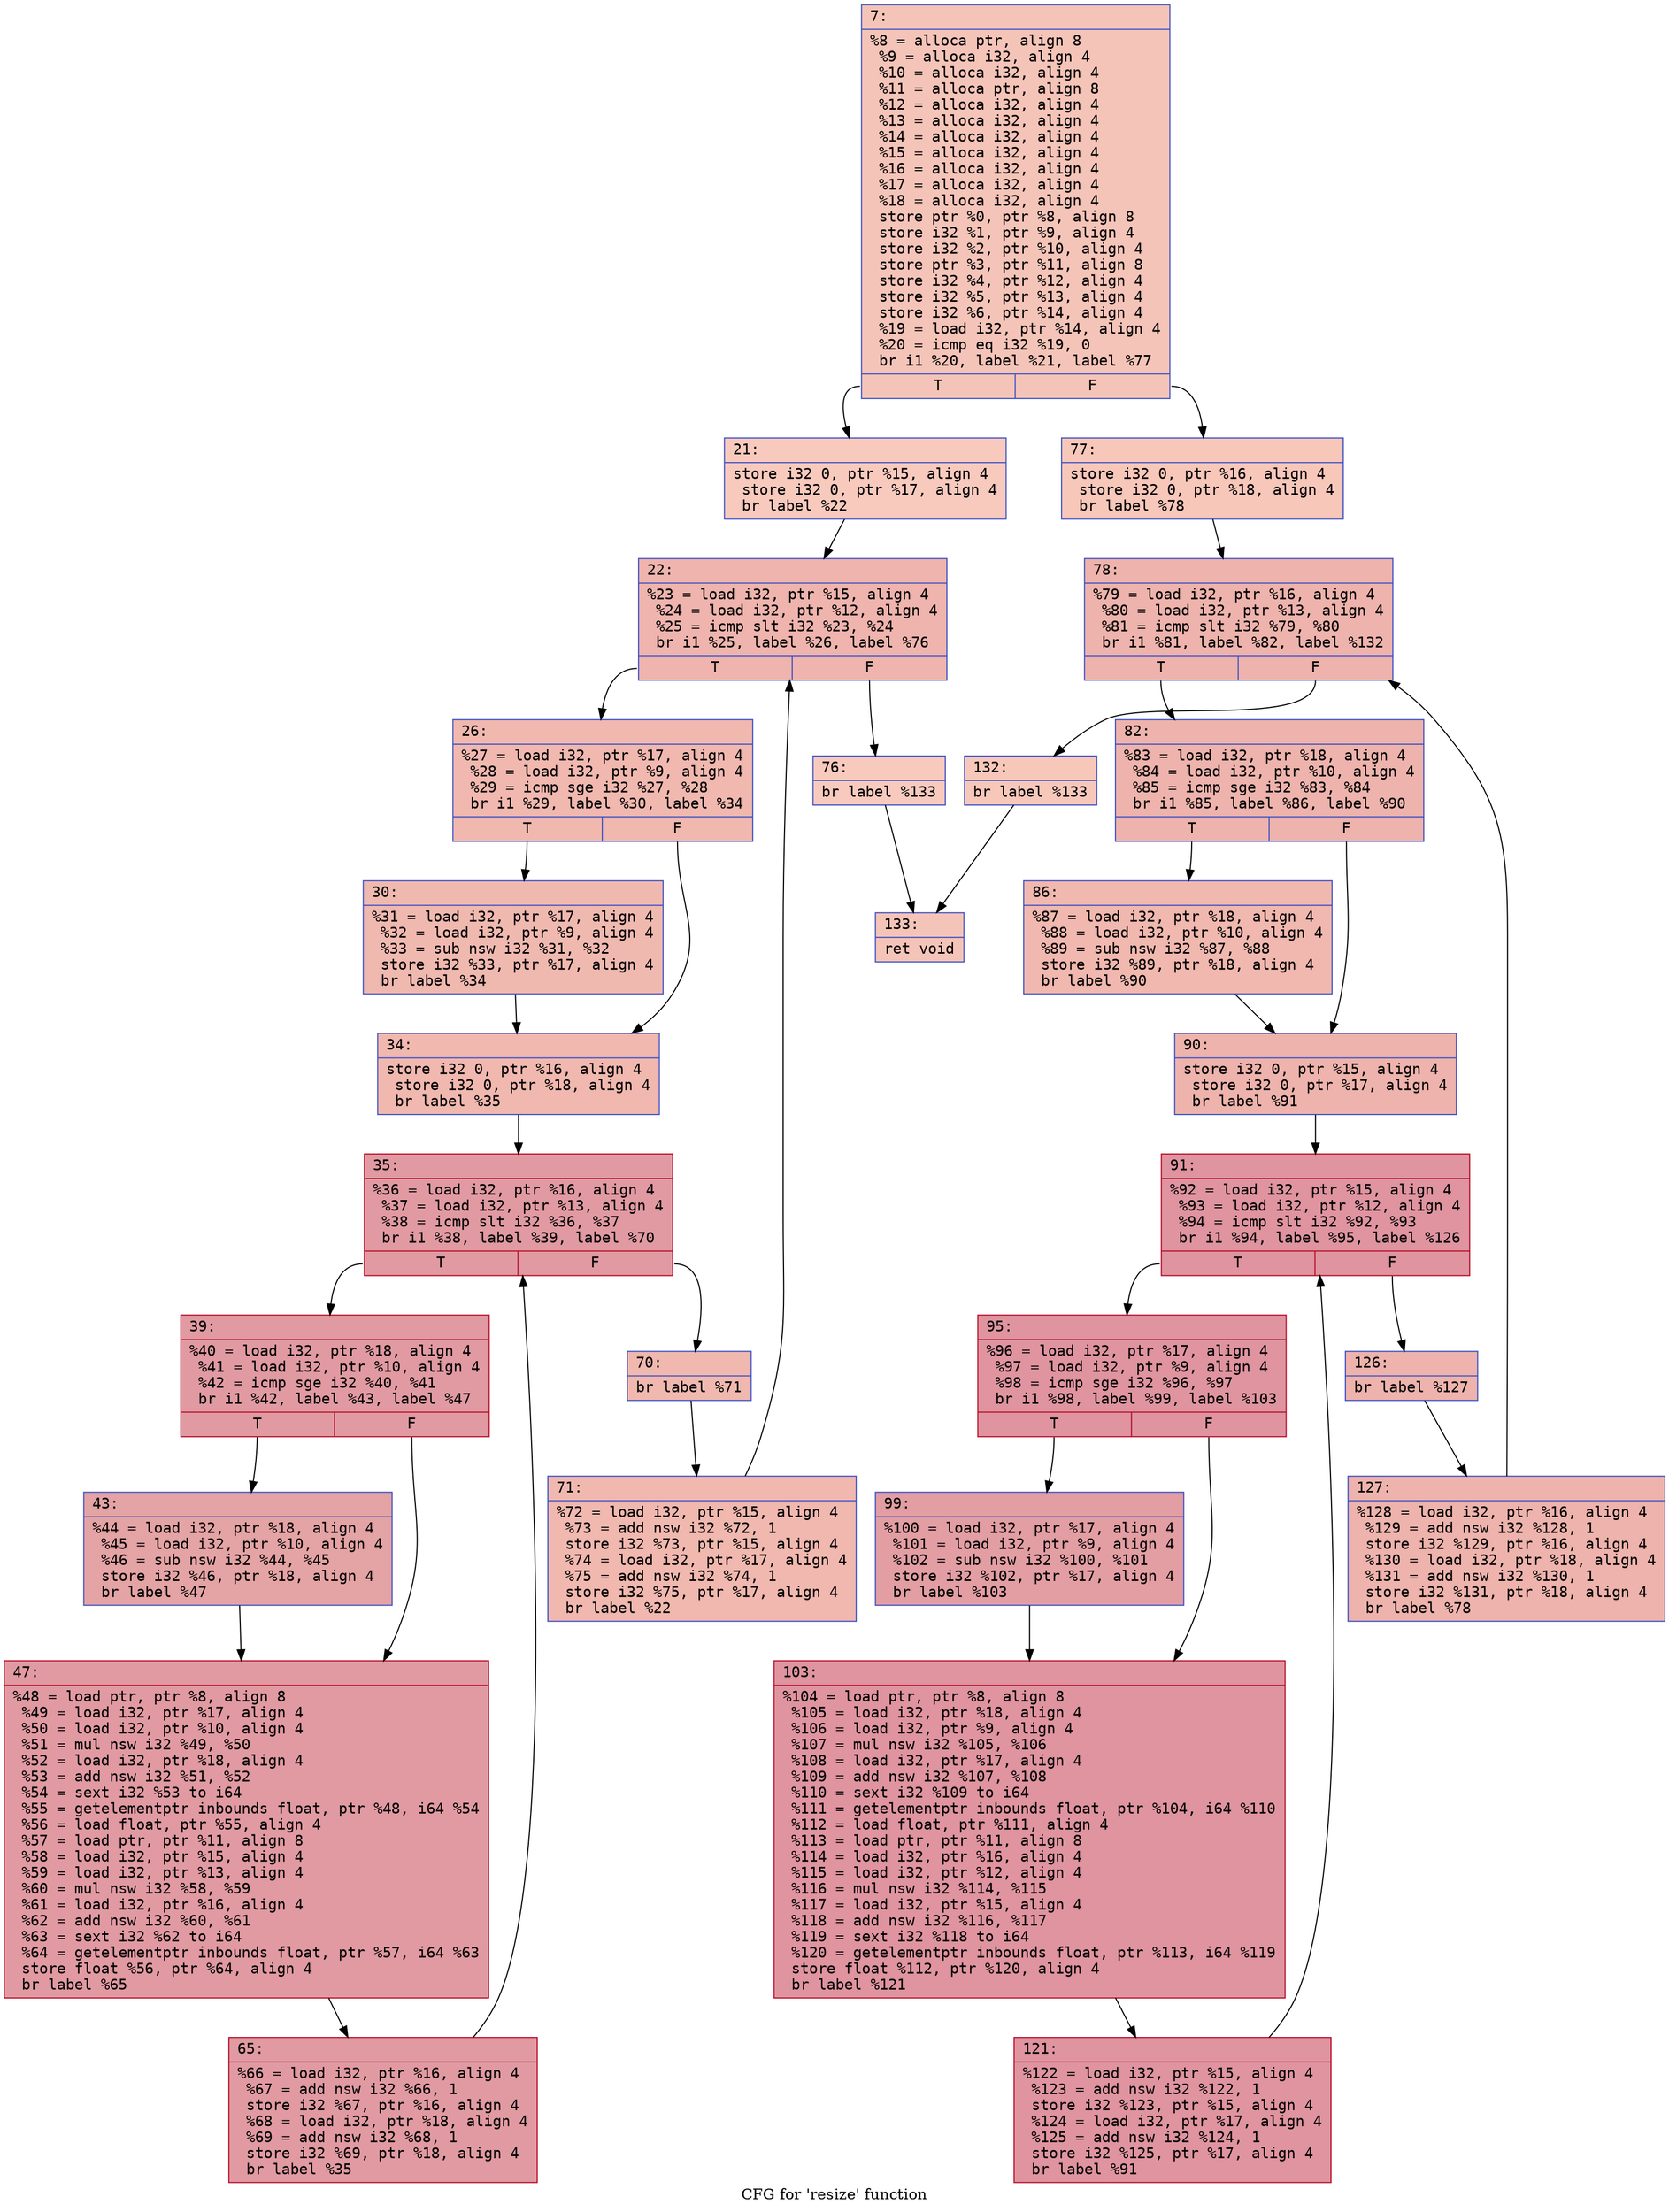 digraph "CFG for 'resize' function" {
	label="CFG for 'resize' function";

	Node0x600000851ef0 [shape=record,color="#3d50c3ff", style=filled, fillcolor="#e97a5f70" fontname="Courier",label="{7:\l|  %8 = alloca ptr, align 8\l  %9 = alloca i32, align 4\l  %10 = alloca i32, align 4\l  %11 = alloca ptr, align 8\l  %12 = alloca i32, align 4\l  %13 = alloca i32, align 4\l  %14 = alloca i32, align 4\l  %15 = alloca i32, align 4\l  %16 = alloca i32, align 4\l  %17 = alloca i32, align 4\l  %18 = alloca i32, align 4\l  store ptr %0, ptr %8, align 8\l  store i32 %1, ptr %9, align 4\l  store i32 %2, ptr %10, align 4\l  store ptr %3, ptr %11, align 8\l  store i32 %4, ptr %12, align 4\l  store i32 %5, ptr %13, align 4\l  store i32 %6, ptr %14, align 4\l  %19 = load i32, ptr %14, align 4\l  %20 = icmp eq i32 %19, 0\l  br i1 %20, label %21, label %77\l|{<s0>T|<s1>F}}"];
	Node0x600000851ef0:s0 -> Node0x600000851ea0[tooltip="7 -> 21\nProbability 37.50%" ];
	Node0x600000851ef0:s1 -> Node0x600000852300[tooltip="7 -> 77\nProbability 62.50%" ];
	Node0x600000851ea0 [shape=record,color="#3d50c3ff", style=filled, fillcolor="#ef886b70" fontname="Courier",label="{21:\l|  store i32 0, ptr %15, align 4\l  store i32 0, ptr %17, align 4\l  br label %22\l}"];
	Node0x600000851ea0 -> Node0x600000851f40[tooltip="21 -> 22\nProbability 100.00%" ];
	Node0x600000851f40 [shape=record,color="#3d50c3ff", style=filled, fillcolor="#d8564670" fontname="Courier",label="{22:\l|  %23 = load i32, ptr %15, align 4\l  %24 = load i32, ptr %12, align 4\l  %25 = icmp slt i32 %23, %24\l  br i1 %25, label %26, label %76\l|{<s0>T|<s1>F}}"];
	Node0x600000851f40:s0 -> Node0x600000851f90[tooltip="22 -> 26\nProbability 96.88%" ];
	Node0x600000851f40:s1 -> Node0x6000008522b0[tooltip="22 -> 76\nProbability 3.12%" ];
	Node0x600000851f90 [shape=record,color="#3d50c3ff", style=filled, fillcolor="#dc5d4a70" fontname="Courier",label="{26:\l|  %27 = load i32, ptr %17, align 4\l  %28 = load i32, ptr %9, align 4\l  %29 = icmp sge i32 %27, %28\l  br i1 %29, label %30, label %34\l|{<s0>T|<s1>F}}"];
	Node0x600000851f90:s0 -> Node0x600000851fe0[tooltip="26 -> 30\nProbability 50.00%" ];
	Node0x600000851f90:s1 -> Node0x600000852030[tooltip="26 -> 34\nProbability 50.00%" ];
	Node0x600000851fe0 [shape=record,color="#3d50c3ff", style=filled, fillcolor="#de614d70" fontname="Courier",label="{30:\l|  %31 = load i32, ptr %17, align 4\l  %32 = load i32, ptr %9, align 4\l  %33 = sub nsw i32 %31, %32\l  store i32 %33, ptr %17, align 4\l  br label %34\l}"];
	Node0x600000851fe0 -> Node0x600000852030[tooltip="30 -> 34\nProbability 100.00%" ];
	Node0x600000852030 [shape=record,color="#3d50c3ff", style=filled, fillcolor="#dc5d4a70" fontname="Courier",label="{34:\l|  store i32 0, ptr %16, align 4\l  store i32 0, ptr %18, align 4\l  br label %35\l}"];
	Node0x600000852030 -> Node0x600000852080[tooltip="34 -> 35\nProbability 100.00%" ];
	Node0x600000852080 [shape=record,color="#b70d28ff", style=filled, fillcolor="#bb1b2c70" fontname="Courier",label="{35:\l|  %36 = load i32, ptr %16, align 4\l  %37 = load i32, ptr %13, align 4\l  %38 = icmp slt i32 %36, %37\l  br i1 %38, label %39, label %70\l|{<s0>T|<s1>F}}"];
	Node0x600000852080:s0 -> Node0x6000008520d0[tooltip="35 -> 39\nProbability 96.88%" ];
	Node0x600000852080:s1 -> Node0x600000852210[tooltip="35 -> 70\nProbability 3.12%" ];
	Node0x6000008520d0 [shape=record,color="#b70d28ff", style=filled, fillcolor="#bb1b2c70" fontname="Courier",label="{39:\l|  %40 = load i32, ptr %18, align 4\l  %41 = load i32, ptr %10, align 4\l  %42 = icmp sge i32 %40, %41\l  br i1 %42, label %43, label %47\l|{<s0>T|<s1>F}}"];
	Node0x6000008520d0:s0 -> Node0x600000852120[tooltip="39 -> 43\nProbability 50.00%" ];
	Node0x6000008520d0:s1 -> Node0x600000852170[tooltip="39 -> 47\nProbability 50.00%" ];
	Node0x600000852120 [shape=record,color="#3d50c3ff", style=filled, fillcolor="#c32e3170" fontname="Courier",label="{43:\l|  %44 = load i32, ptr %18, align 4\l  %45 = load i32, ptr %10, align 4\l  %46 = sub nsw i32 %44, %45\l  store i32 %46, ptr %18, align 4\l  br label %47\l}"];
	Node0x600000852120 -> Node0x600000852170[tooltip="43 -> 47\nProbability 100.00%" ];
	Node0x600000852170 [shape=record,color="#b70d28ff", style=filled, fillcolor="#bb1b2c70" fontname="Courier",label="{47:\l|  %48 = load ptr, ptr %8, align 8\l  %49 = load i32, ptr %17, align 4\l  %50 = load i32, ptr %10, align 4\l  %51 = mul nsw i32 %49, %50\l  %52 = load i32, ptr %18, align 4\l  %53 = add nsw i32 %51, %52\l  %54 = sext i32 %53 to i64\l  %55 = getelementptr inbounds float, ptr %48, i64 %54\l  %56 = load float, ptr %55, align 4\l  %57 = load ptr, ptr %11, align 8\l  %58 = load i32, ptr %15, align 4\l  %59 = load i32, ptr %13, align 4\l  %60 = mul nsw i32 %58, %59\l  %61 = load i32, ptr %16, align 4\l  %62 = add nsw i32 %60, %61\l  %63 = sext i32 %62 to i64\l  %64 = getelementptr inbounds float, ptr %57, i64 %63\l  store float %56, ptr %64, align 4\l  br label %65\l}"];
	Node0x600000852170 -> Node0x6000008521c0[tooltip="47 -> 65\nProbability 100.00%" ];
	Node0x6000008521c0 [shape=record,color="#b70d28ff", style=filled, fillcolor="#bb1b2c70" fontname="Courier",label="{65:\l|  %66 = load i32, ptr %16, align 4\l  %67 = add nsw i32 %66, 1\l  store i32 %67, ptr %16, align 4\l  %68 = load i32, ptr %18, align 4\l  %69 = add nsw i32 %68, 1\l  store i32 %69, ptr %18, align 4\l  br label %35\l}"];
	Node0x6000008521c0 -> Node0x600000852080[tooltip="65 -> 35\nProbability 100.00%" ];
	Node0x600000852210 [shape=record,color="#3d50c3ff", style=filled, fillcolor="#dc5d4a70" fontname="Courier",label="{70:\l|  br label %71\l}"];
	Node0x600000852210 -> Node0x600000852260[tooltip="70 -> 71\nProbability 100.00%" ];
	Node0x600000852260 [shape=record,color="#3d50c3ff", style=filled, fillcolor="#dc5d4a70" fontname="Courier",label="{71:\l|  %72 = load i32, ptr %15, align 4\l  %73 = add nsw i32 %72, 1\l  store i32 %73, ptr %15, align 4\l  %74 = load i32, ptr %17, align 4\l  %75 = add nsw i32 %74, 1\l  store i32 %75, ptr %17, align 4\l  br label %22\l}"];
	Node0x600000852260 -> Node0x600000851f40[tooltip="71 -> 22\nProbability 100.00%" ];
	Node0x6000008522b0 [shape=record,color="#3d50c3ff", style=filled, fillcolor="#ef886b70" fontname="Courier",label="{76:\l|  br label %133\l}"];
	Node0x6000008522b0 -> Node0x600000852710[tooltip="76 -> 133\nProbability 100.00%" ];
	Node0x600000852300 [shape=record,color="#3d50c3ff", style=filled, fillcolor="#ec7f6370" fontname="Courier",label="{77:\l|  store i32 0, ptr %16, align 4\l  store i32 0, ptr %18, align 4\l  br label %78\l}"];
	Node0x600000852300 -> Node0x600000852350[tooltip="77 -> 78\nProbability 100.00%" ];
	Node0x600000852350 [shape=record,color="#3d50c3ff", style=filled, fillcolor="#d6524470" fontname="Courier",label="{78:\l|  %79 = load i32, ptr %16, align 4\l  %80 = load i32, ptr %13, align 4\l  %81 = icmp slt i32 %79, %80\l  br i1 %81, label %82, label %132\l|{<s0>T|<s1>F}}"];
	Node0x600000852350:s0 -> Node0x6000008523a0[tooltip="78 -> 82\nProbability 96.88%" ];
	Node0x600000852350:s1 -> Node0x6000008526c0[tooltip="78 -> 132\nProbability 3.12%" ];
	Node0x6000008523a0 [shape=record,color="#3d50c3ff", style=filled, fillcolor="#d6524470" fontname="Courier",label="{82:\l|  %83 = load i32, ptr %18, align 4\l  %84 = load i32, ptr %10, align 4\l  %85 = icmp sge i32 %83, %84\l  br i1 %85, label %86, label %90\l|{<s0>T|<s1>F}}"];
	Node0x6000008523a0:s0 -> Node0x6000008523f0[tooltip="82 -> 86\nProbability 50.00%" ];
	Node0x6000008523a0:s1 -> Node0x600000852440[tooltip="82 -> 90\nProbability 50.00%" ];
	Node0x6000008523f0 [shape=record,color="#3d50c3ff", style=filled, fillcolor="#dc5d4a70" fontname="Courier",label="{86:\l|  %87 = load i32, ptr %18, align 4\l  %88 = load i32, ptr %10, align 4\l  %89 = sub nsw i32 %87, %88\l  store i32 %89, ptr %18, align 4\l  br label %90\l}"];
	Node0x6000008523f0 -> Node0x600000852440[tooltip="86 -> 90\nProbability 100.00%" ];
	Node0x600000852440 [shape=record,color="#3d50c3ff", style=filled, fillcolor="#d6524470" fontname="Courier",label="{90:\l|  store i32 0, ptr %15, align 4\l  store i32 0, ptr %17, align 4\l  br label %91\l}"];
	Node0x600000852440 -> Node0x600000852490[tooltip="90 -> 91\nProbability 100.00%" ];
	Node0x600000852490 [shape=record,color="#b70d28ff", style=filled, fillcolor="#b70d2870" fontname="Courier",label="{91:\l|  %92 = load i32, ptr %15, align 4\l  %93 = load i32, ptr %12, align 4\l  %94 = icmp slt i32 %92, %93\l  br i1 %94, label %95, label %126\l|{<s0>T|<s1>F}}"];
	Node0x600000852490:s0 -> Node0x6000008524e0[tooltip="91 -> 95\nProbability 96.88%" ];
	Node0x600000852490:s1 -> Node0x600000852620[tooltip="91 -> 126\nProbability 3.12%" ];
	Node0x6000008524e0 [shape=record,color="#b70d28ff", style=filled, fillcolor="#b70d2870" fontname="Courier",label="{95:\l|  %96 = load i32, ptr %17, align 4\l  %97 = load i32, ptr %9, align 4\l  %98 = icmp sge i32 %96, %97\l  br i1 %98, label %99, label %103\l|{<s0>T|<s1>F}}"];
	Node0x6000008524e0:s0 -> Node0x600000852530[tooltip="95 -> 99\nProbability 50.00%" ];
	Node0x6000008524e0:s1 -> Node0x600000852580[tooltip="95 -> 103\nProbability 50.00%" ];
	Node0x600000852530 [shape=record,color="#3d50c3ff", style=filled, fillcolor="#be242e70" fontname="Courier",label="{99:\l|  %100 = load i32, ptr %17, align 4\l  %101 = load i32, ptr %9, align 4\l  %102 = sub nsw i32 %100, %101\l  store i32 %102, ptr %17, align 4\l  br label %103\l}"];
	Node0x600000852530 -> Node0x600000852580[tooltip="99 -> 103\nProbability 100.00%" ];
	Node0x600000852580 [shape=record,color="#b70d28ff", style=filled, fillcolor="#b70d2870" fontname="Courier",label="{103:\l|  %104 = load ptr, ptr %8, align 8\l  %105 = load i32, ptr %18, align 4\l  %106 = load i32, ptr %9, align 4\l  %107 = mul nsw i32 %105, %106\l  %108 = load i32, ptr %17, align 4\l  %109 = add nsw i32 %107, %108\l  %110 = sext i32 %109 to i64\l  %111 = getelementptr inbounds float, ptr %104, i64 %110\l  %112 = load float, ptr %111, align 4\l  %113 = load ptr, ptr %11, align 8\l  %114 = load i32, ptr %16, align 4\l  %115 = load i32, ptr %12, align 4\l  %116 = mul nsw i32 %114, %115\l  %117 = load i32, ptr %15, align 4\l  %118 = add nsw i32 %116, %117\l  %119 = sext i32 %118 to i64\l  %120 = getelementptr inbounds float, ptr %113, i64 %119\l  store float %112, ptr %120, align 4\l  br label %121\l}"];
	Node0x600000852580 -> Node0x6000008525d0[tooltip="103 -> 121\nProbability 100.00%" ];
	Node0x6000008525d0 [shape=record,color="#b70d28ff", style=filled, fillcolor="#b70d2870" fontname="Courier",label="{121:\l|  %122 = load i32, ptr %15, align 4\l  %123 = add nsw i32 %122, 1\l  store i32 %123, ptr %15, align 4\l  %124 = load i32, ptr %17, align 4\l  %125 = add nsw i32 %124, 1\l  store i32 %125, ptr %17, align 4\l  br label %91\l}"];
	Node0x6000008525d0 -> Node0x600000852490[tooltip="121 -> 91\nProbability 100.00%" ];
	Node0x600000852620 [shape=record,color="#3d50c3ff", style=filled, fillcolor="#d6524470" fontname="Courier",label="{126:\l|  br label %127\l}"];
	Node0x600000852620 -> Node0x600000852670[tooltip="126 -> 127\nProbability 100.00%" ];
	Node0x600000852670 [shape=record,color="#3d50c3ff", style=filled, fillcolor="#d6524470" fontname="Courier",label="{127:\l|  %128 = load i32, ptr %16, align 4\l  %129 = add nsw i32 %128, 1\l  store i32 %129, ptr %16, align 4\l  %130 = load i32, ptr %18, align 4\l  %131 = add nsw i32 %130, 1\l  store i32 %131, ptr %18, align 4\l  br label %78\l}"];
	Node0x600000852670 -> Node0x600000852350[tooltip="127 -> 78\nProbability 100.00%" ];
	Node0x6000008526c0 [shape=record,color="#3d50c3ff", style=filled, fillcolor="#ec7f6370" fontname="Courier",label="{132:\l|  br label %133\l}"];
	Node0x6000008526c0 -> Node0x600000852710[tooltip="132 -> 133\nProbability 100.00%" ];
	Node0x600000852710 [shape=record,color="#3d50c3ff", style=filled, fillcolor="#e97a5f70" fontname="Courier",label="{133:\l|  ret void\l}"];
}
